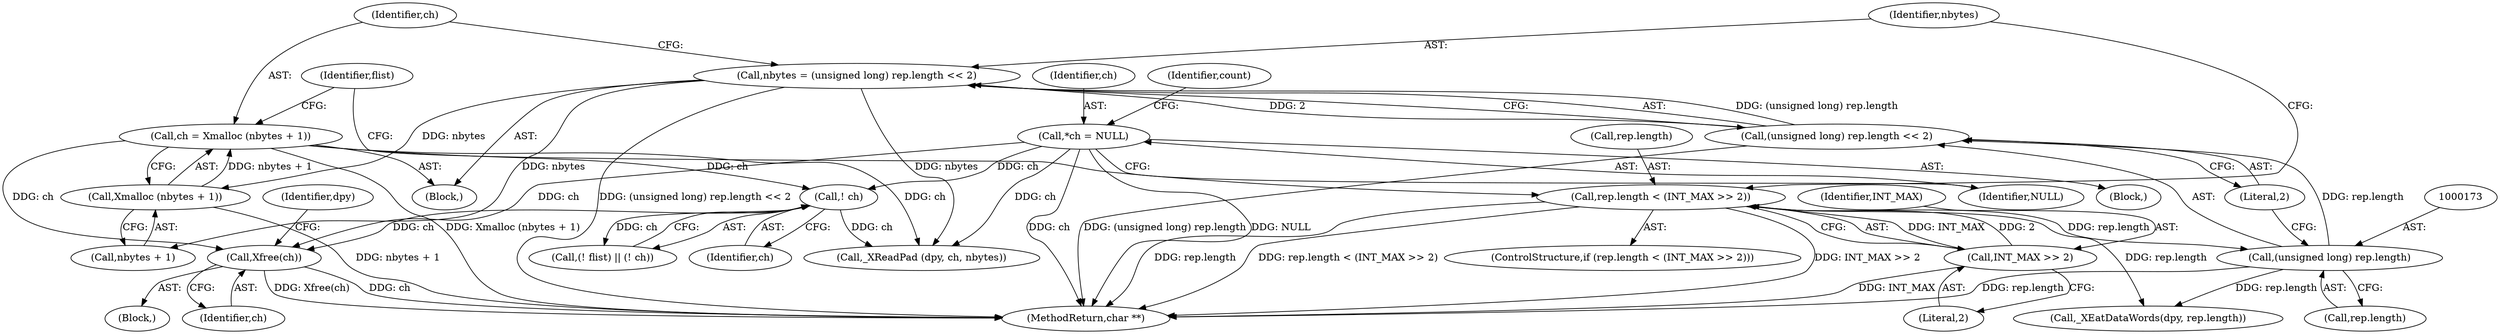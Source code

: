 digraph "0_libx11_dbf72805fd9d7b1846fe9a11b46f3994bfc27fea@API" {
"1000193" [label="(Call,Xfree(ch))"];
"1000178" [label="(Call,ch = Xmalloc (nbytes + 1))"];
"1000180" [label="(Call,Xmalloc (nbytes + 1))"];
"1000169" [label="(Call,nbytes = (unsigned long) rep.length << 2)"];
"1000171" [label="(Call,(unsigned long) rep.length << 2)"];
"1000172" [label="(Call,(unsigned long) rep.length)"];
"1000161" [label="(Call,rep.length < (INT_MAX >> 2))"];
"1000165" [label="(Call,INT_MAX >> 2)"];
"1000188" [label="(Call,! ch)"];
"1000120" [label="(Call,*ch = NULL)"];
"1000122" [label="(Identifier,NULL)"];
"1000109" [label="(Block,)"];
"1000178" [label="(Call,ch = Xmalloc (nbytes + 1))"];
"1000167" [label="(Literal,2)"];
"1000174" [label="(Call,rep.length)"];
"1000161" [label="(Call,rep.length < (INT_MAX >> 2))"];
"1000195" [label="(Call,_XEatDataWords(dpy, rep.length))"];
"1000181" [label="(Call,nbytes + 1)"];
"1000196" [label="(Identifier,dpy)"];
"1000188" [label="(Call,! ch)"];
"1000177" [label="(Literal,2)"];
"1000171" [label="(Call,(unsigned long) rep.length << 2)"];
"1000180" [label="(Call,Xmalloc (nbytes + 1))"];
"1000165" [label="(Call,INT_MAX >> 2)"];
"1000189" [label="(Identifier,ch)"];
"1000193" [label="(Call,Xfree(ch))"];
"1000166" [label="(Identifier,INT_MAX)"];
"1000172" [label="(Call,(unsigned long) rep.length)"];
"1000280" [label="(MethodReturn,char **)"];
"1000121" [label="(Identifier,ch)"];
"1000187" [label="(Identifier,flist)"];
"1000162" [label="(Call,rep.length)"];
"1000126" [label="(Identifier,count)"];
"1000168" [label="(Block,)"];
"1000185" [label="(Call,(! flist) || (! ch))"];
"1000179" [label="(Identifier,ch)"];
"1000190" [label="(Block,)"];
"1000207" [label="(Call,_XReadPad (dpy, ch, nbytes))"];
"1000160" [label="(ControlStructure,if (rep.length < (INT_MAX >> 2)))"];
"1000120" [label="(Call,*ch = NULL)"];
"1000169" [label="(Call,nbytes = (unsigned long) rep.length << 2)"];
"1000194" [label="(Identifier,ch)"];
"1000170" [label="(Identifier,nbytes)"];
"1000193" -> "1000190"  [label="AST: "];
"1000193" -> "1000194"  [label="CFG: "];
"1000194" -> "1000193"  [label="AST: "];
"1000196" -> "1000193"  [label="CFG: "];
"1000193" -> "1000280"  [label="DDG: ch"];
"1000193" -> "1000280"  [label="DDG: Xfree(ch)"];
"1000178" -> "1000193"  [label="DDG: ch"];
"1000188" -> "1000193"  [label="DDG: ch"];
"1000120" -> "1000193"  [label="DDG: ch"];
"1000178" -> "1000168"  [label="AST: "];
"1000178" -> "1000180"  [label="CFG: "];
"1000179" -> "1000178"  [label="AST: "];
"1000180" -> "1000178"  [label="AST: "];
"1000187" -> "1000178"  [label="CFG: "];
"1000178" -> "1000280"  [label="DDG: Xmalloc (nbytes + 1)"];
"1000180" -> "1000178"  [label="DDG: nbytes + 1"];
"1000178" -> "1000188"  [label="DDG: ch"];
"1000178" -> "1000207"  [label="DDG: ch"];
"1000180" -> "1000181"  [label="CFG: "];
"1000181" -> "1000180"  [label="AST: "];
"1000180" -> "1000280"  [label="DDG: nbytes + 1"];
"1000169" -> "1000180"  [label="DDG: nbytes"];
"1000169" -> "1000168"  [label="AST: "];
"1000169" -> "1000171"  [label="CFG: "];
"1000170" -> "1000169"  [label="AST: "];
"1000171" -> "1000169"  [label="AST: "];
"1000179" -> "1000169"  [label="CFG: "];
"1000169" -> "1000280"  [label="DDG: (unsigned long) rep.length << 2"];
"1000171" -> "1000169"  [label="DDG: (unsigned long) rep.length"];
"1000171" -> "1000169"  [label="DDG: 2"];
"1000169" -> "1000181"  [label="DDG: nbytes"];
"1000169" -> "1000207"  [label="DDG: nbytes"];
"1000171" -> "1000177"  [label="CFG: "];
"1000172" -> "1000171"  [label="AST: "];
"1000177" -> "1000171"  [label="AST: "];
"1000171" -> "1000280"  [label="DDG: (unsigned long) rep.length"];
"1000172" -> "1000171"  [label="DDG: rep.length"];
"1000172" -> "1000174"  [label="CFG: "];
"1000173" -> "1000172"  [label="AST: "];
"1000174" -> "1000172"  [label="AST: "];
"1000177" -> "1000172"  [label="CFG: "];
"1000172" -> "1000280"  [label="DDG: rep.length"];
"1000161" -> "1000172"  [label="DDG: rep.length"];
"1000172" -> "1000195"  [label="DDG: rep.length"];
"1000161" -> "1000160"  [label="AST: "];
"1000161" -> "1000165"  [label="CFG: "];
"1000162" -> "1000161"  [label="AST: "];
"1000165" -> "1000161"  [label="AST: "];
"1000170" -> "1000161"  [label="CFG: "];
"1000187" -> "1000161"  [label="CFG: "];
"1000161" -> "1000280"  [label="DDG: rep.length"];
"1000161" -> "1000280"  [label="DDG: rep.length < (INT_MAX >> 2)"];
"1000161" -> "1000280"  [label="DDG: INT_MAX >> 2"];
"1000165" -> "1000161"  [label="DDG: INT_MAX"];
"1000165" -> "1000161"  [label="DDG: 2"];
"1000161" -> "1000195"  [label="DDG: rep.length"];
"1000165" -> "1000167"  [label="CFG: "];
"1000166" -> "1000165"  [label="AST: "];
"1000167" -> "1000165"  [label="AST: "];
"1000165" -> "1000280"  [label="DDG: INT_MAX"];
"1000188" -> "1000185"  [label="AST: "];
"1000188" -> "1000189"  [label="CFG: "];
"1000189" -> "1000188"  [label="AST: "];
"1000185" -> "1000188"  [label="CFG: "];
"1000188" -> "1000185"  [label="DDG: ch"];
"1000120" -> "1000188"  [label="DDG: ch"];
"1000188" -> "1000207"  [label="DDG: ch"];
"1000120" -> "1000109"  [label="AST: "];
"1000120" -> "1000122"  [label="CFG: "];
"1000121" -> "1000120"  [label="AST: "];
"1000122" -> "1000120"  [label="AST: "];
"1000126" -> "1000120"  [label="CFG: "];
"1000120" -> "1000280"  [label="DDG: ch"];
"1000120" -> "1000280"  [label="DDG: NULL"];
"1000120" -> "1000207"  [label="DDG: ch"];
}
